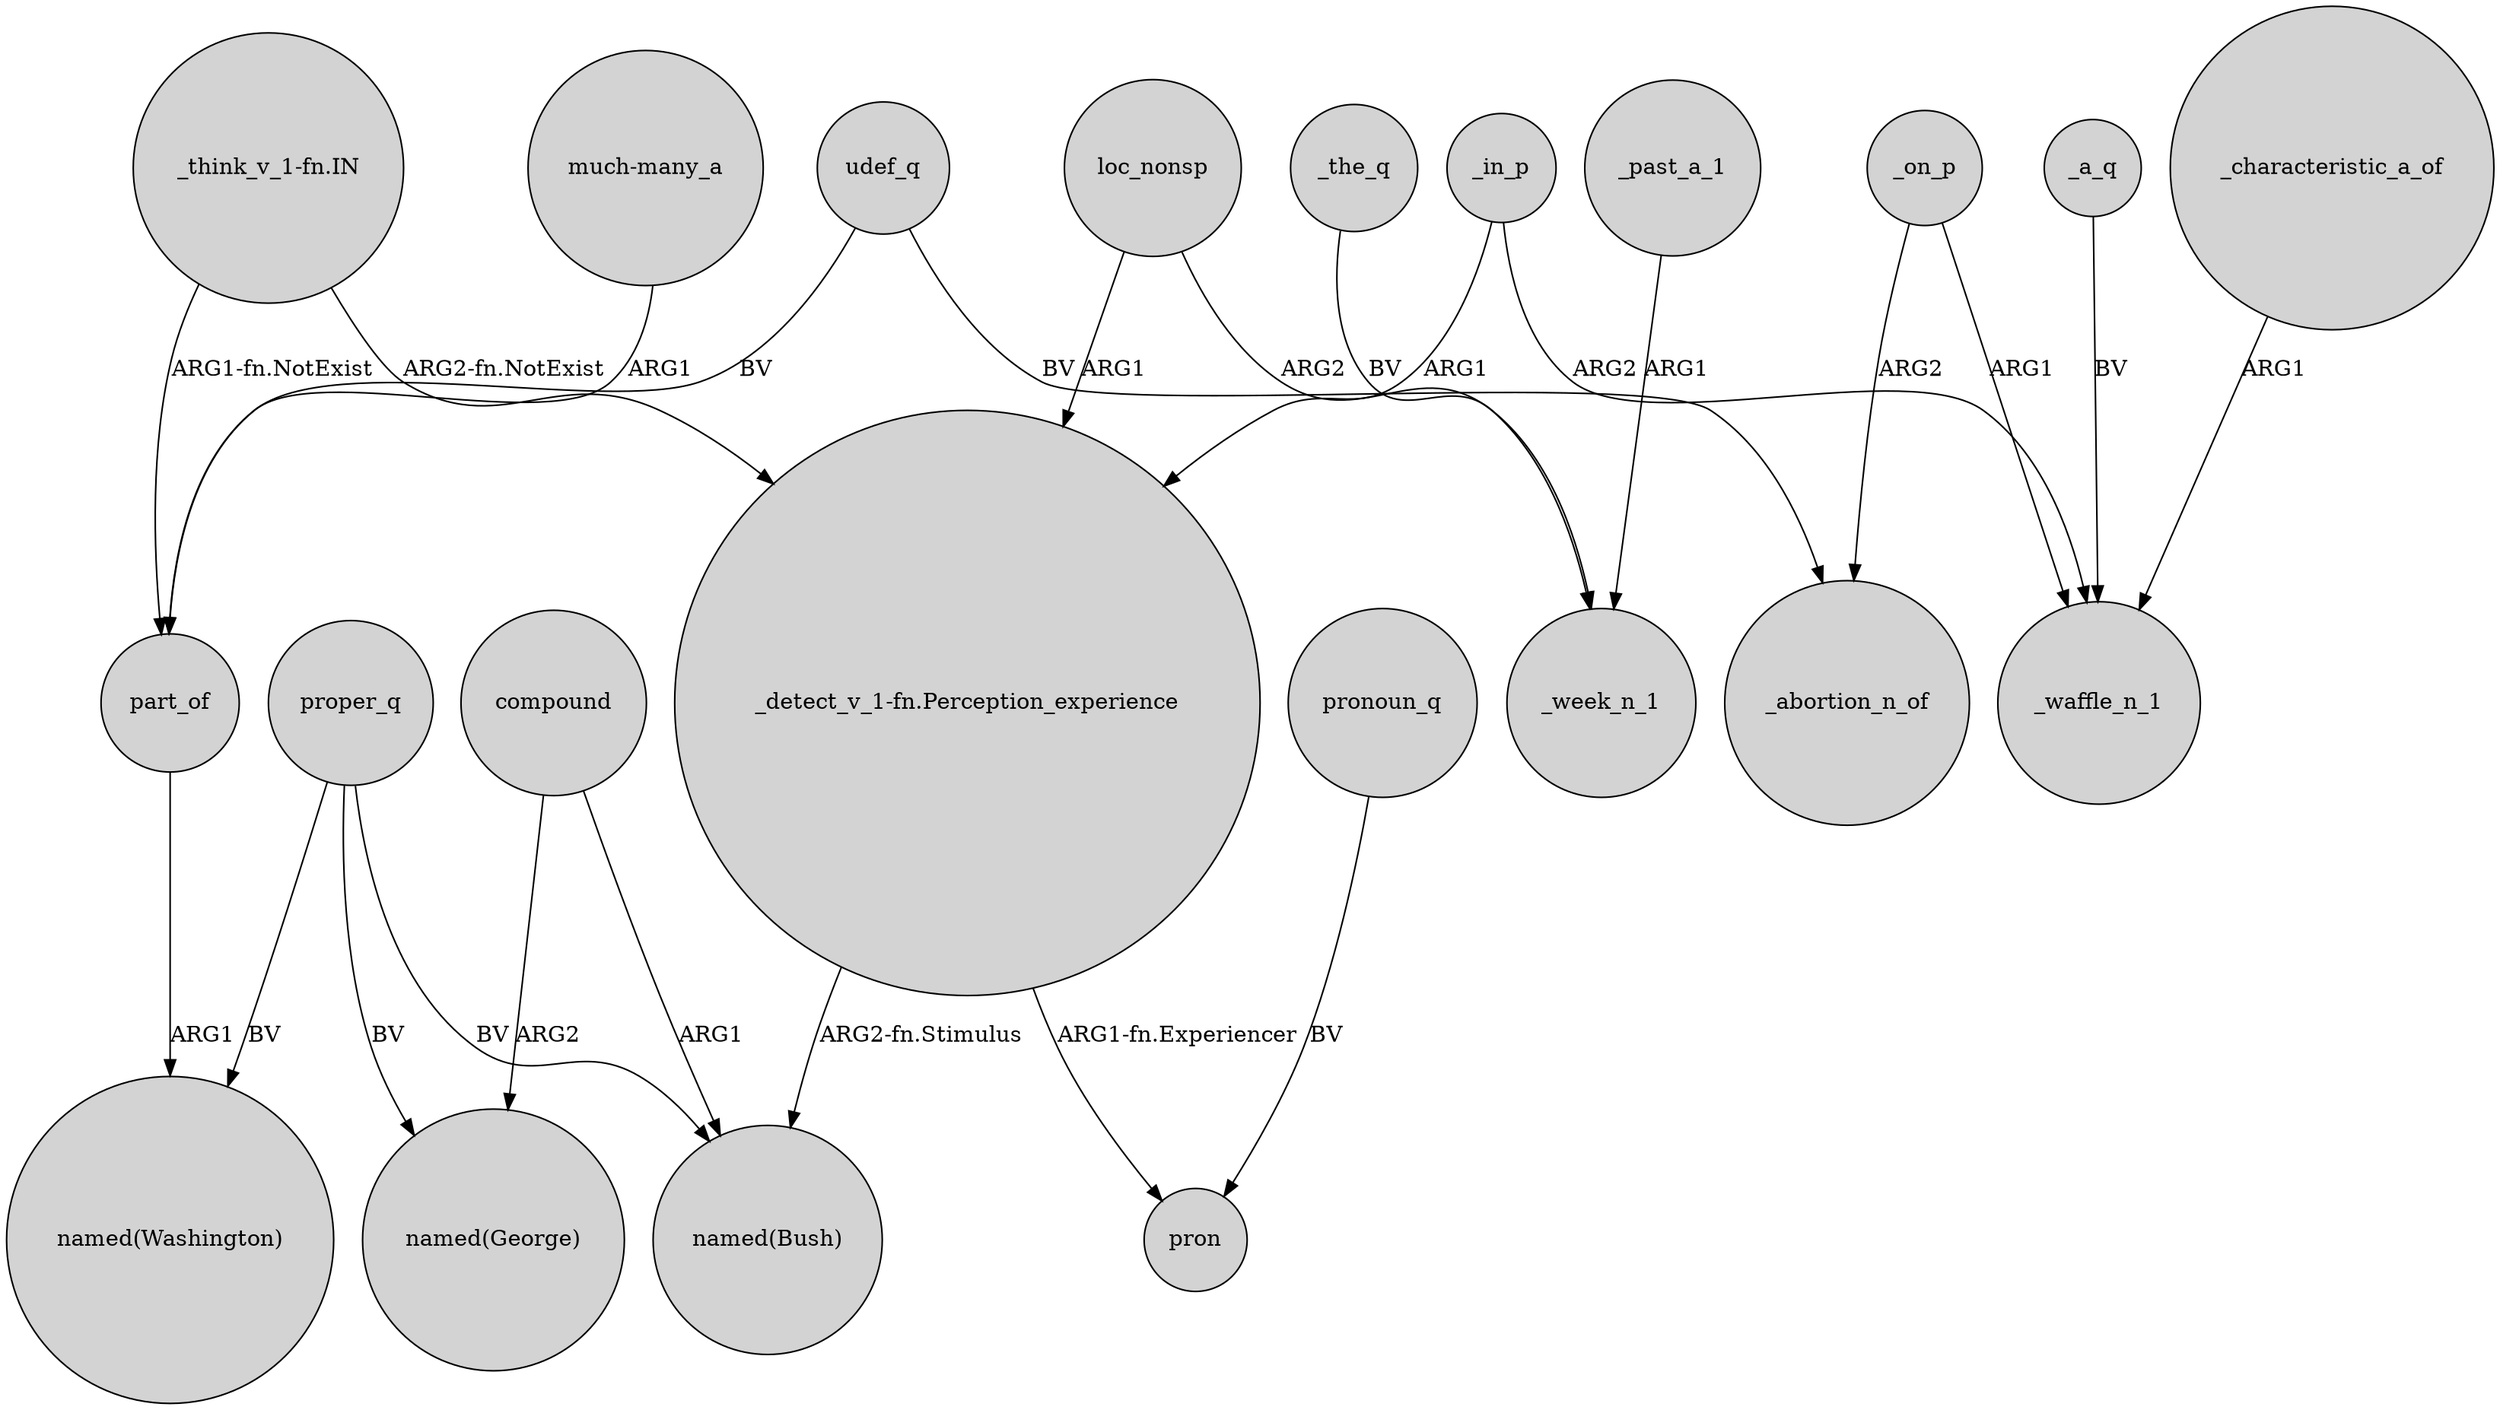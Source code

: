 digraph {
	node [shape=circle style=filled]
	udef_q -> part_of [label=BV]
	_past_a_1 -> _week_n_1 [label=ARG1]
	_on_p -> _waffle_n_1 [label=ARG1]
	"much-many_a" -> part_of [label=ARG1]
	_characteristic_a_of -> _waffle_n_1 [label=ARG1]
	"_think_v_1-fn.IN" -> part_of [label="ARG1-fn.NotExist"]
	compound -> "named(George)" [label=ARG2]
	"_think_v_1-fn.IN" -> "_detect_v_1-fn.Perception_experience" [label="ARG2-fn.NotExist"]
	proper_q -> "named(Washington)" [label=BV]
	pronoun_q -> pron [label=BV]
	loc_nonsp -> _week_n_1 [label=ARG2]
	_a_q -> _waffle_n_1 [label=BV]
	"_detect_v_1-fn.Perception_experience" -> pron [label="ARG1-fn.Experiencer"]
	_the_q -> _week_n_1 [label=BV]
	proper_q -> "named(Bush)" [label=BV]
	proper_q -> "named(George)" [label=BV]
	part_of -> "named(Washington)" [label=ARG1]
	udef_q -> _abortion_n_of [label=BV]
	_in_p -> _waffle_n_1 [label=ARG2]
	loc_nonsp -> "_detect_v_1-fn.Perception_experience" [label=ARG1]
	"_detect_v_1-fn.Perception_experience" -> "named(Bush)" [label="ARG2-fn.Stimulus"]
	_in_p -> "_detect_v_1-fn.Perception_experience" [label=ARG1]
	_on_p -> _abortion_n_of [label=ARG2]
	compound -> "named(Bush)" [label=ARG1]
}
